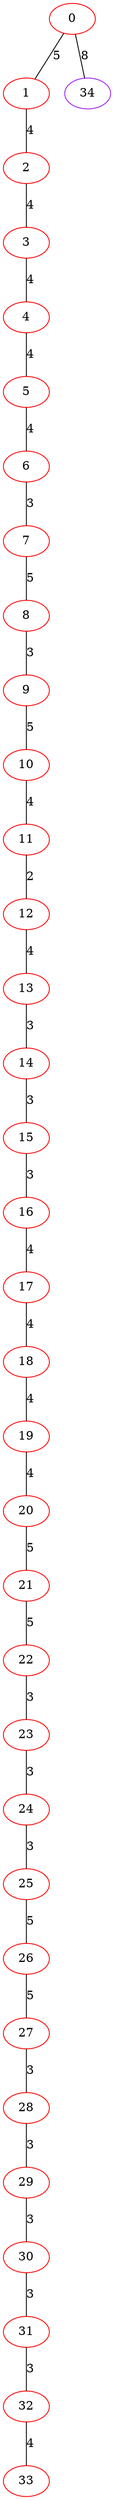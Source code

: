 graph "" {
0 [color=red, weight=1];
1 [color=red, weight=1];
2 [color=red, weight=1];
3 [color=red, weight=1];
4 [color=red, weight=1];
5 [color=red, weight=1];
6 [color=red, weight=1];
7 [color=red, weight=1];
8 [color=red, weight=1];
9 [color=red, weight=1];
10 [color=red, weight=1];
11 [color=red, weight=1];
12 [color=red, weight=1];
13 [color=red, weight=1];
14 [color=red, weight=1];
15 [color=red, weight=1];
16 [color=red, weight=1];
17 [color=red, weight=1];
18 [color=red, weight=1];
19 [color=red, weight=1];
20 [color=red, weight=1];
21 [color=red, weight=1];
22 [color=red, weight=1];
23 [color=red, weight=1];
24 [color=red, weight=1];
25 [color=red, weight=1];
26 [color=red, weight=1];
27 [color=red, weight=1];
28 [color=red, weight=1];
29 [color=red, weight=1];
30 [color=red, weight=1];
31 [color=red, weight=1];
32 [color=red, weight=1];
33 [color=red, weight=1];
34 [color=purple, weight=4];
0 -- 1  [key=0, label=5];
0 -- 34  [key=0, label=8];
1 -- 2  [key=0, label=4];
2 -- 3  [key=0, label=4];
3 -- 4  [key=0, label=4];
4 -- 5  [key=0, label=4];
5 -- 6  [key=0, label=4];
6 -- 7  [key=0, label=3];
7 -- 8  [key=0, label=5];
8 -- 9  [key=0, label=3];
9 -- 10  [key=0, label=5];
10 -- 11  [key=0, label=4];
11 -- 12  [key=0, label=2];
12 -- 13  [key=0, label=4];
13 -- 14  [key=0, label=3];
14 -- 15  [key=0, label=3];
15 -- 16  [key=0, label=3];
16 -- 17  [key=0, label=4];
17 -- 18  [key=0, label=4];
18 -- 19  [key=0, label=4];
19 -- 20  [key=0, label=4];
20 -- 21  [key=0, label=5];
21 -- 22  [key=0, label=5];
22 -- 23  [key=0, label=3];
23 -- 24  [key=0, label=3];
24 -- 25  [key=0, label=3];
25 -- 26  [key=0, label=5];
26 -- 27  [key=0, label=5];
27 -- 28  [key=0, label=3];
28 -- 29  [key=0, label=3];
29 -- 30  [key=0, label=3];
30 -- 31  [key=0, label=3];
31 -- 32  [key=0, label=3];
32 -- 33  [key=0, label=4];
}
